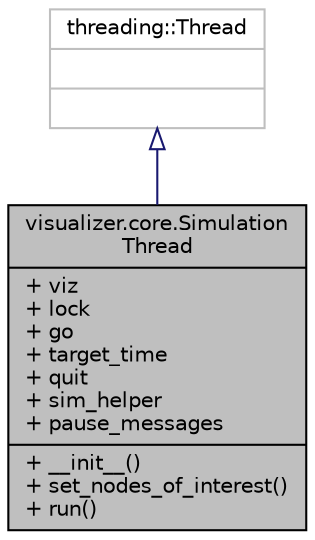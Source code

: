 digraph "visualizer.core.SimulationThread"
{
  edge [fontname="Helvetica",fontsize="10",labelfontname="Helvetica",labelfontsize="10"];
  node [fontname="Helvetica",fontsize="10",shape=record];
  Node1 [label="{visualizer.core.Simulation\lThread\n|+ viz\l+ lock\l+ go\l+ target_time\l+ quit\l+ sim_helper\l+ pause_messages\l|+ __init__()\l+ set_nodes_of_interest()\l+ run()\l}",height=0.2,width=0.4,color="black", fillcolor="grey75", style="filled", fontcolor="black"];
  Node2 -> Node1 [dir="back",color="midnightblue",fontsize="10",style="solid",arrowtail="onormal"];
  Node2 [label="{threading::Thread\n||}",height=0.2,width=0.4,color="grey75", fillcolor="white", style="filled"];
}
